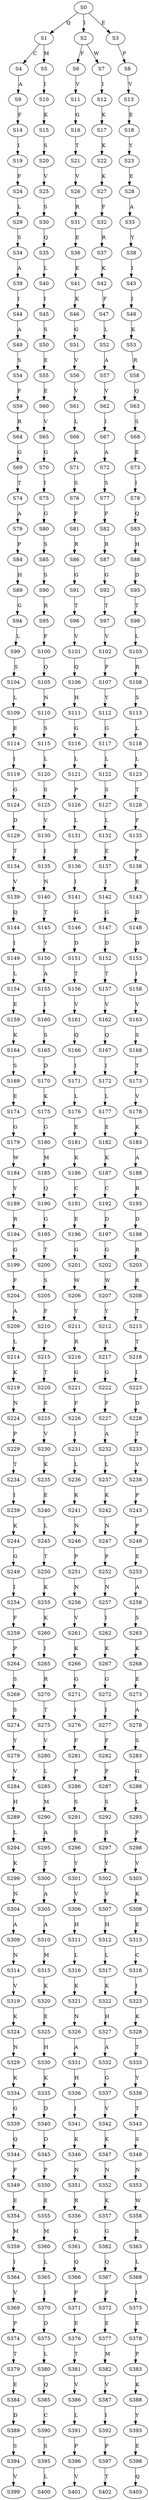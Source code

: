 strict digraph  {
	S0 -> S1 [ label = Q ];
	S0 -> S2 [ label = I ];
	S0 -> S3 [ label = E ];
	S1 -> S4 [ label = C ];
	S1 -> S5 [ label = M ];
	S2 -> S6 [ label = F ];
	S2 -> S7 [ label = W ];
	S3 -> S8 [ label = P ];
	S4 -> S9 [ label = A ];
	S5 -> S10 [ label = I ];
	S6 -> S11 [ label = V ];
	S7 -> S12 [ label = I ];
	S8 -> S13 [ label = V ];
	S9 -> S14 [ label = F ];
	S10 -> S15 [ label = K ];
	S11 -> S16 [ label = G ];
	S12 -> S17 [ label = K ];
	S13 -> S18 [ label = E ];
	S14 -> S19 [ label = I ];
	S15 -> S20 [ label = S ];
	S16 -> S21 [ label = T ];
	S17 -> S22 [ label = K ];
	S18 -> S23 [ label = Y ];
	S19 -> S24 [ label = F ];
	S20 -> S25 [ label = V ];
	S21 -> S26 [ label = V ];
	S22 -> S27 [ label = K ];
	S23 -> S28 [ label = E ];
	S24 -> S29 [ label = L ];
	S25 -> S30 [ label = S ];
	S26 -> S31 [ label = R ];
	S27 -> S32 [ label = F ];
	S28 -> S33 [ label = A ];
	S29 -> S34 [ label = S ];
	S30 -> S35 [ label = Q ];
	S31 -> S36 [ label = E ];
	S32 -> S37 [ label = R ];
	S33 -> S38 [ label = Y ];
	S34 -> S39 [ label = A ];
	S35 -> S40 [ label = L ];
	S36 -> S41 [ label = E ];
	S37 -> S42 [ label = K ];
	S38 -> S43 [ label = I ];
	S39 -> S44 [ label = I ];
	S40 -> S45 [ label = I ];
	S41 -> S46 [ label = K ];
	S42 -> S47 [ label = F ];
	S43 -> S48 [ label = I ];
	S44 -> S49 [ label = A ];
	S45 -> S50 [ label = S ];
	S46 -> S51 [ label = G ];
	S47 -> S52 [ label = L ];
	S48 -> S53 [ label = K ];
	S49 -> S54 [ label = S ];
	S50 -> S55 [ label = E ];
	S51 -> S56 [ label = V ];
	S52 -> S57 [ label = A ];
	S53 -> S58 [ label = R ];
	S54 -> S59 [ label = F ];
	S55 -> S60 [ label = E ];
	S56 -> S61 [ label = V ];
	S57 -> S62 [ label = V ];
	S58 -> S63 [ label = Q ];
	S59 -> S64 [ label = R ];
	S60 -> S65 [ label = V ];
	S61 -> S66 [ label = L ];
	S62 -> S67 [ label = I ];
	S63 -> S68 [ label = S ];
	S64 -> S69 [ label = G ];
	S65 -> S70 [ label = G ];
	S66 -> S71 [ label = A ];
	S67 -> S72 [ label = A ];
	S68 -> S73 [ label = E ];
	S69 -> S74 [ label = T ];
	S70 -> S75 [ label = I ];
	S71 -> S76 [ label = S ];
	S72 -> S77 [ label = S ];
	S73 -> S78 [ label = I ];
	S74 -> S79 [ label = A ];
	S75 -> S80 [ label = G ];
	S76 -> S81 [ label = F ];
	S77 -> S82 [ label = F ];
	S78 -> S83 [ label = Q ];
	S79 -> S84 [ label = P ];
	S80 -> S85 [ label = S ];
	S81 -> S86 [ label = R ];
	S82 -> S87 [ label = R ];
	S83 -> S88 [ label = H ];
	S84 -> S89 [ label = H ];
	S85 -> S90 [ label = S ];
	S86 -> S91 [ label = G ];
	S87 -> S92 [ label = G ];
	S88 -> S93 [ label = D ];
	S89 -> S94 [ label = G ];
	S90 -> S95 [ label = R ];
	S91 -> S96 [ label = T ];
	S92 -> S97 [ label = T ];
	S93 -> S98 [ label = T ];
	S94 -> S99 [ label = L ];
	S95 -> S100 [ label = F ];
	S96 -> S101 [ label = V ];
	S97 -> S102 [ label = V ];
	S98 -> S103 [ label = L ];
	S99 -> S104 [ label = S ];
	S100 -> S105 [ label = Q ];
	S101 -> S106 [ label = Q ];
	S102 -> S107 [ label = P ];
	S103 -> S108 [ label = R ];
	S104 -> S109 [ label = L ];
	S105 -> S110 [ label = N ];
	S106 -> S111 [ label = H ];
	S107 -> S112 [ label = Y ];
	S108 -> S113 [ label = S ];
	S109 -> S114 [ label = E ];
	S110 -> S115 [ label = S ];
	S111 -> S116 [ label = G ];
	S112 -> S117 [ label = G ];
	S113 -> S118 [ label = L ];
	S114 -> S119 [ label = I ];
	S115 -> S120 [ label = L ];
	S116 -> S121 [ label = L ];
	S117 -> S122 [ label = L ];
	S118 -> S123 [ label = L ];
	S119 -> S124 [ label = G ];
	S120 -> S125 [ label = S ];
	S121 -> S126 [ label = P ];
	S122 -> S127 [ label = S ];
	S123 -> S128 [ label = T ];
	S124 -> S129 [ label = D ];
	S125 -> S130 [ label = V ];
	S126 -> S131 [ label = L ];
	S127 -> S132 [ label = L ];
	S128 -> S133 [ label = F ];
	S129 -> S134 [ label = T ];
	S130 -> S135 [ label = I ];
	S131 -> S136 [ label = E ];
	S132 -> S137 [ label = E ];
	S133 -> S138 [ label = P ];
	S134 -> S139 [ label = V ];
	S135 -> S140 [ label = N ];
	S136 -> S141 [ label = I ];
	S137 -> S142 [ label = I ];
	S138 -> S143 [ label = E ];
	S139 -> S144 [ label = Q ];
	S140 -> S145 [ label = T ];
	S141 -> S146 [ label = G ];
	S142 -> S147 [ label = G ];
	S143 -> S148 [ label = D ];
	S144 -> S149 [ label = I ];
	S145 -> S150 [ label = Y ];
	S146 -> S151 [ label = D ];
	S147 -> S152 [ label = D ];
	S148 -> S153 [ label = D ];
	S149 -> S154 [ label = L ];
	S150 -> S155 [ label = A ];
	S151 -> S156 [ label = T ];
	S152 -> S157 [ label = T ];
	S153 -> S158 [ label = I ];
	S154 -> S159 [ label = E ];
	S155 -> S160 [ label = I ];
	S156 -> S161 [ label = V ];
	S157 -> S162 [ label = V ];
	S158 -> S163 [ label = V ];
	S159 -> S164 [ label = K ];
	S160 -> S165 [ label = S ];
	S161 -> S166 [ label = Q ];
	S162 -> S167 [ label = Q ];
	S163 -> S168 [ label = S ];
	S164 -> S169 [ label = S ];
	S165 -> S170 [ label = D ];
	S166 -> S171 [ label = I ];
	S167 -> S172 [ label = I ];
	S168 -> S173 [ label = T ];
	S169 -> S174 [ label = E ];
	S170 -> S175 [ label = K ];
	S171 -> S176 [ label = L ];
	S172 -> S177 [ label = L ];
	S173 -> S178 [ label = V ];
	S174 -> S179 [ label = G ];
	S175 -> S180 [ label = G ];
	S176 -> S181 [ label = E ];
	S177 -> S182 [ label = E ];
	S178 -> S183 [ label = K ];
	S179 -> S184 [ label = W ];
	S180 -> S185 [ label = M ];
	S181 -> S186 [ label = K ];
	S182 -> S187 [ label = K ];
	S183 -> S188 [ label = A ];
	S184 -> S189 [ label = Y ];
	S185 -> S190 [ label = Q ];
	S186 -> S191 [ label = C ];
	S187 -> S192 [ label = C ];
	S188 -> S193 [ label = R ];
	S189 -> S194 [ label = R ];
	S190 -> S195 [ label = G ];
	S191 -> S196 [ label = E ];
	S192 -> S197 [ label = D ];
	S193 -> S198 [ label = D ];
	S194 -> S199 [ label = G ];
	S195 -> S200 [ label = T ];
	S196 -> S201 [ label = G ];
	S197 -> S202 [ label = G ];
	S198 -> S203 [ label = R ];
	S199 -> S204 [ label = F ];
	S200 -> S205 [ label = S ];
	S201 -> S206 [ label = W ];
	S202 -> S207 [ label = W ];
	S203 -> S208 [ label = R ];
	S204 -> S209 [ label = A ];
	S205 -> S210 [ label = F ];
	S206 -> S211 [ label = Y ];
	S207 -> S212 [ label = Y ];
	S208 -> S213 [ label = T ];
	S209 -> S214 [ label = L ];
	S210 -> S215 [ label = P ];
	S211 -> S216 [ label = R ];
	S212 -> S217 [ label = R ];
	S213 -> S218 [ label = T ];
	S214 -> S219 [ label = K ];
	S215 -> S220 [ label = T ];
	S216 -> S221 [ label = G ];
	S217 -> S222 [ label = G ];
	S218 -> S223 [ label = I ];
	S219 -> S224 [ label = N ];
	S220 -> S225 [ label = E ];
	S221 -> S226 [ label = F ];
	S222 -> S227 [ label = F ];
	S223 -> S228 [ label = D ];
	S224 -> S229 [ label = P ];
	S225 -> S230 [ label = V ];
	S226 -> S231 [ label = I ];
	S227 -> S232 [ label = A ];
	S228 -> S233 [ label = T ];
	S229 -> S234 [ label = T ];
	S230 -> S235 [ label = K ];
	S231 -> S236 [ label = L ];
	S232 -> S237 [ label = L ];
	S233 -> S238 [ label = V ];
	S234 -> S239 [ label = I ];
	S235 -> S240 [ label = E ];
	S236 -> S241 [ label = K ];
	S237 -> S242 [ label = K ];
	S238 -> S243 [ label = P ];
	S239 -> S244 [ label = K ];
	S240 -> S245 [ label = L ];
	S241 -> S246 [ label = N ];
	S242 -> S247 [ label = N ];
	S243 -> S248 [ label = P ];
	S244 -> S249 [ label = G ];
	S245 -> S250 [ label = T ];
	S246 -> S251 [ label = P ];
	S247 -> S252 [ label = P ];
	S248 -> S253 [ label = E ];
	S249 -> S254 [ label = I ];
	S250 -> S255 [ label = K ];
	S251 -> S256 [ label = N ];
	S252 -> S257 [ label = N ];
	S253 -> S258 [ label = A ];
	S254 -> S259 [ label = F ];
	S255 -> S260 [ label = K ];
	S256 -> S261 [ label = V ];
	S257 -> S262 [ label = I ];
	S258 -> S263 [ label = S ];
	S259 -> S264 [ label = P ];
	S260 -> S265 [ label = I ];
	S261 -> S266 [ label = K ];
	S262 -> S267 [ label = K ];
	S263 -> S268 [ label = K ];
	S264 -> S269 [ label = S ];
	S265 -> S270 [ label = R ];
	S266 -> S271 [ label = G ];
	S267 -> S272 [ label = G ];
	S268 -> S273 [ label = E ];
	S269 -> S274 [ label = S ];
	S270 -> S275 [ label = T ];
	S271 -> S276 [ label = I ];
	S272 -> S277 [ label = I ];
	S273 -> S278 [ label = A ];
	S274 -> S279 [ label = Y ];
	S275 -> S280 [ label = V ];
	S276 -> S281 [ label = F ];
	S277 -> S282 [ label = F ];
	S278 -> S283 [ label = S ];
	S279 -> S284 [ label = V ];
	S280 -> S285 [ label = L ];
	S281 -> S286 [ label = P ];
	S282 -> S287 [ label = P ];
	S283 -> S288 [ label = G ];
	S284 -> S289 [ label = H ];
	S285 -> S290 [ label = M ];
	S286 -> S291 [ label = S ];
	S287 -> S292 [ label = S ];
	S288 -> S293 [ label = L ];
	S289 -> S294 [ label = L ];
	S290 -> S295 [ label = A ];
	S291 -> S296 [ label = S ];
	S292 -> S297 [ label = S ];
	S293 -> S298 [ label = F ];
	S294 -> S299 [ label = K ];
	S295 -> S300 [ label = T ];
	S296 -> S301 [ label = Y ];
	S297 -> S302 [ label = Y ];
	S298 -> S303 [ label = V ];
	S299 -> S304 [ label = N ];
	S300 -> S305 [ label = A ];
	S301 -> S306 [ label = V ];
	S302 -> S307 [ label = V ];
	S303 -> S308 [ label = K ];
	S304 -> S309 [ label = A ];
	S305 -> S310 [ label = A ];
	S306 -> S311 [ label = H ];
	S307 -> S312 [ label = H ];
	S308 -> S313 [ label = E ];
	S309 -> S314 [ label = N ];
	S310 -> S315 [ label = M ];
	S311 -> S316 [ label = L ];
	S312 -> S317 [ label = L ];
	S313 -> S318 [ label = C ];
	S314 -> S319 [ label = V ];
	S315 -> S320 [ label = K ];
	S316 -> S321 [ label = K ];
	S317 -> S322 [ label = K ];
	S318 -> S323 [ label = I ];
	S319 -> S324 [ label = K ];
	S320 -> S325 [ label = E ];
	S321 -> S326 [ label = N ];
	S322 -> S327 [ label = H ];
	S323 -> S328 [ label = K ];
	S324 -> S329 [ label = N ];
	S325 -> S330 [ label = H ];
	S326 -> S331 [ label = A ];
	S327 -> S332 [ label = A ];
	S328 -> S333 [ label = T ];
	S329 -> S334 [ label = K ];
	S330 -> S335 [ label = K ];
	S331 -> S336 [ label = H ];
	S332 -> S337 [ label = G ];
	S333 -> S338 [ label = Y ];
	S334 -> S339 [ label = G ];
	S335 -> S340 [ label = D ];
	S336 -> S341 [ label = I ];
	S337 -> S342 [ label = V ];
	S338 -> S343 [ label = T ];
	S339 -> S344 [ label = Q ];
	S340 -> S345 [ label = D ];
	S341 -> S346 [ label = K ];
	S342 -> S347 [ label = K ];
	S343 -> S348 [ label = S ];
	S344 -> S349 [ label = F ];
	S345 -> S350 [ label = P ];
	S346 -> S351 [ label = N ];
	S347 -> S352 [ label = N ];
	S348 -> S353 [ label = N ];
	S349 -> S354 [ label = E ];
	S350 -> S355 [ label = E ];
	S351 -> S356 [ label = R ];
	S352 -> S357 [ label = K ];
	S353 -> S358 [ label = W ];
	S354 -> S359 [ label = M ];
	S355 -> S360 [ label = M ];
	S356 -> S361 [ label = G ];
	S357 -> S362 [ label = G ];
	S358 -> S363 [ label = S ];
	S359 -> S364 [ label = I ];
	S360 -> S365 [ label = L ];
	S361 -> S366 [ label = Q ];
	S362 -> S367 [ label = Q ];
	S363 -> S368 [ label = L ];
	S364 -> S369 [ label = V ];
	S365 -> S370 [ label = I ];
	S366 -> S371 [ label = F ];
	S367 -> S372 [ label = F ];
	S368 -> S373 [ label = I ];
	S369 -> S374 [ label = P ];
	S370 -> S375 [ label = D ];
	S371 -> S376 [ label = E ];
	S372 -> S377 [ label = E ];
	S373 -> S378 [ label = E ];
	S374 -> S379 [ label = T ];
	S375 -> S380 [ label = L ];
	S376 -> S381 [ label = T ];
	S377 -> S382 [ label = M ];
	S378 -> S383 [ label = P ];
	S379 -> S384 [ label = E ];
	S380 -> S385 [ label = Q ];
	S381 -> S386 [ label = V ];
	S382 -> S387 [ label = V ];
	S383 -> S388 [ label = K ];
	S384 -> S389 [ label = D ];
	S385 -> S390 [ label = C ];
	S386 -> S391 [ label = L ];
	S387 -> S392 [ label = I ];
	S388 -> S393 [ label = Y ];
	S389 -> S394 [ label = S ];
	S390 -> S395 [ label = S ];
	S391 -> S396 [ label = P ];
	S392 -> S397 [ label = P ];
	S393 -> S398 [ label = E ];
	S394 -> S399 [ label = V ];
	S395 -> S400 [ label = L ];
	S396 -> S401 [ label = V ];
	S397 -> S402 [ label = T ];
	S398 -> S403 [ label = Q ];
}
